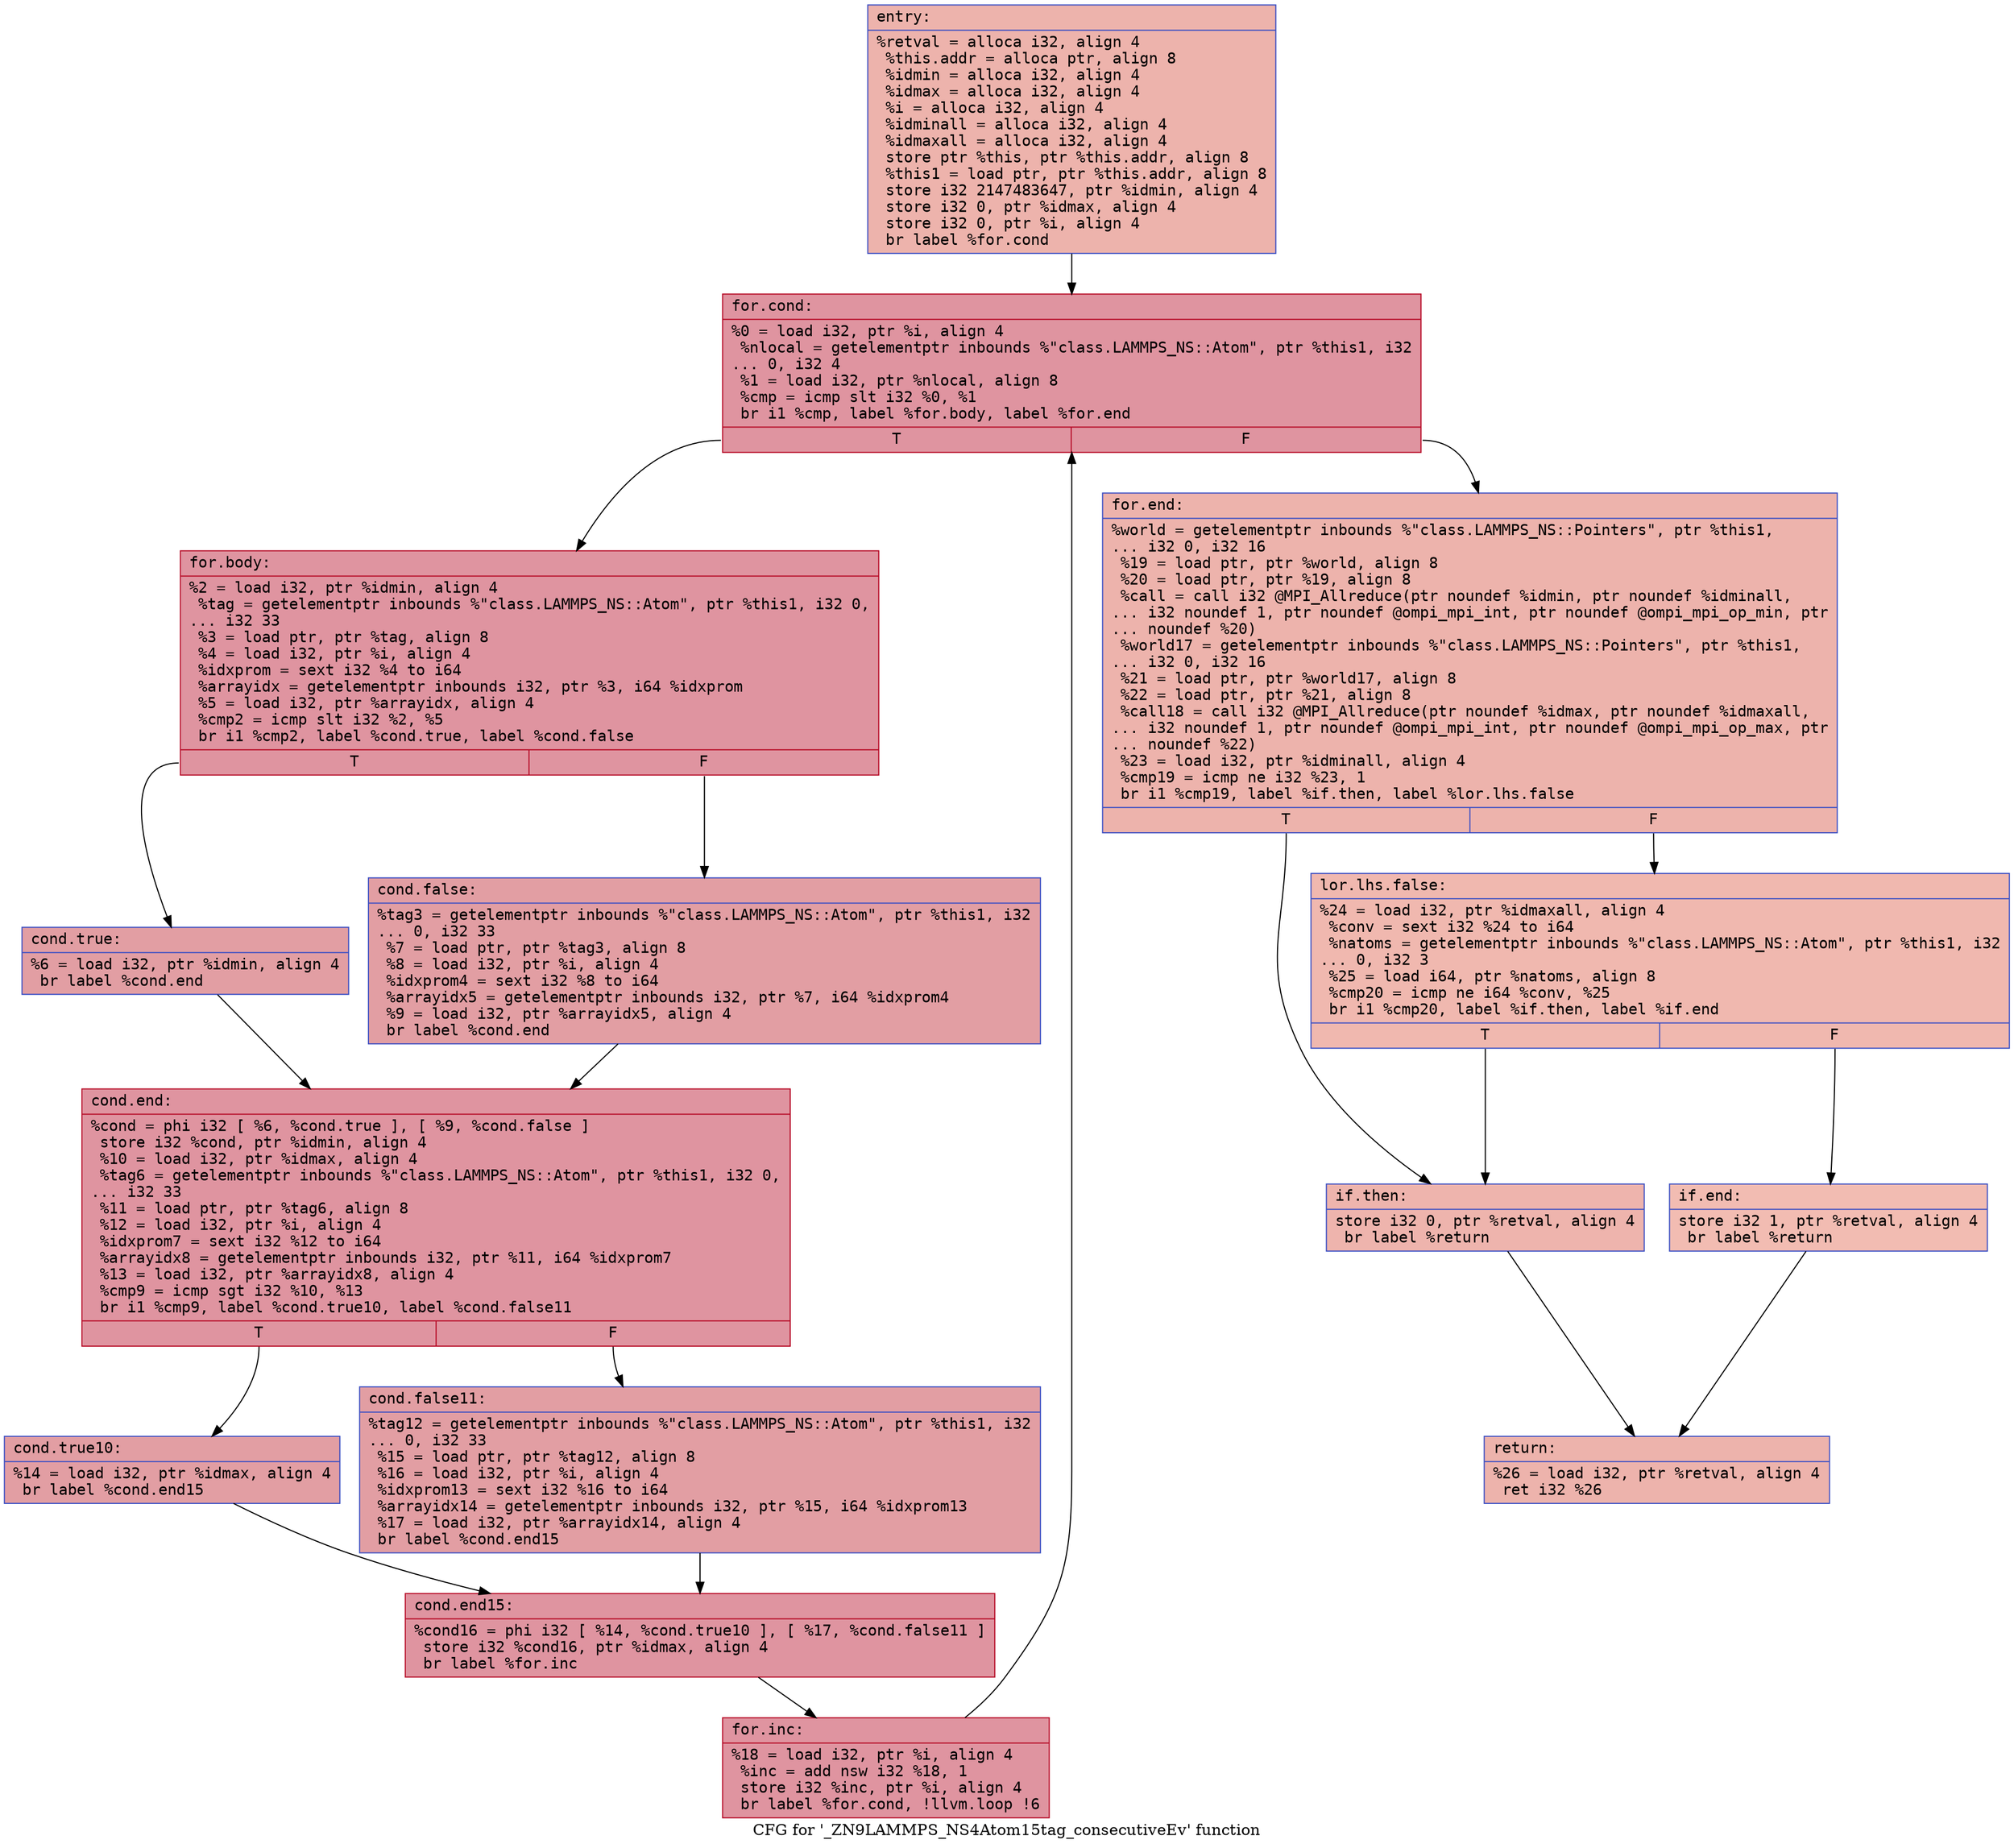 digraph "CFG for '_ZN9LAMMPS_NS4Atom15tag_consecutiveEv' function" {
	label="CFG for '_ZN9LAMMPS_NS4Atom15tag_consecutiveEv' function";

	Node0x55aea8e5e0c0 [shape=record,color="#3d50c3ff", style=filled, fillcolor="#d6524470" fontname="Courier",label="{entry:\l|  %retval = alloca i32, align 4\l  %this.addr = alloca ptr, align 8\l  %idmin = alloca i32, align 4\l  %idmax = alloca i32, align 4\l  %i = alloca i32, align 4\l  %idminall = alloca i32, align 4\l  %idmaxall = alloca i32, align 4\l  store ptr %this, ptr %this.addr, align 8\l  %this1 = load ptr, ptr %this.addr, align 8\l  store i32 2147483647, ptr %idmin, align 4\l  store i32 0, ptr %idmax, align 4\l  store i32 0, ptr %i, align 4\l  br label %for.cond\l}"];
	Node0x55aea8e5e0c0 -> Node0x55aea8e5e7f0[tooltip="entry -> for.cond\nProbability 100.00%" ];
	Node0x55aea8e5e7f0 [shape=record,color="#b70d28ff", style=filled, fillcolor="#b70d2870" fontname="Courier",label="{for.cond:\l|  %0 = load i32, ptr %i, align 4\l  %nlocal = getelementptr inbounds %\"class.LAMMPS_NS::Atom\", ptr %this1, i32\l... 0, i32 4\l  %1 = load i32, ptr %nlocal, align 8\l  %cmp = icmp slt i32 %0, %1\l  br i1 %cmp, label %for.body, label %for.end\l|{<s0>T|<s1>F}}"];
	Node0x55aea8e5e7f0:s0 -> Node0x55aea8e5dfc0[tooltip="for.cond -> for.body\nProbability 96.88%" ];
	Node0x55aea8e5e7f0:s1 -> Node0x55aea8e5e040[tooltip="for.cond -> for.end\nProbability 3.12%" ];
	Node0x55aea8e5dfc0 [shape=record,color="#b70d28ff", style=filled, fillcolor="#b70d2870" fontname="Courier",label="{for.body:\l|  %2 = load i32, ptr %idmin, align 4\l  %tag = getelementptr inbounds %\"class.LAMMPS_NS::Atom\", ptr %this1, i32 0,\l... i32 33\l  %3 = load ptr, ptr %tag, align 8\l  %4 = load i32, ptr %i, align 4\l  %idxprom = sext i32 %4 to i64\l  %arrayidx = getelementptr inbounds i32, ptr %3, i64 %idxprom\l  %5 = load i32, ptr %arrayidx, align 4\l  %cmp2 = icmp slt i32 %2, %5\l  br i1 %cmp2, label %cond.true, label %cond.false\l|{<s0>T|<s1>F}}"];
	Node0x55aea8e5dfc0:s0 -> Node0x55aea8e5f1f0[tooltip="for.body -> cond.true\nProbability 50.00%" ];
	Node0x55aea8e5dfc0:s1 -> Node0x55aea8e5f270[tooltip="for.body -> cond.false\nProbability 50.00%" ];
	Node0x55aea8e5f1f0 [shape=record,color="#3d50c3ff", style=filled, fillcolor="#be242e70" fontname="Courier",label="{cond.true:\l|  %6 = load i32, ptr %idmin, align 4\l  br label %cond.end\l}"];
	Node0x55aea8e5f1f0 -> Node0x55aea8e5f420[tooltip="cond.true -> cond.end\nProbability 100.00%" ];
	Node0x55aea8e5f270 [shape=record,color="#3d50c3ff", style=filled, fillcolor="#be242e70" fontname="Courier",label="{cond.false:\l|  %tag3 = getelementptr inbounds %\"class.LAMMPS_NS::Atom\", ptr %this1, i32\l... 0, i32 33\l  %7 = load ptr, ptr %tag3, align 8\l  %8 = load i32, ptr %i, align 4\l  %idxprom4 = sext i32 %8 to i64\l  %arrayidx5 = getelementptr inbounds i32, ptr %7, i64 %idxprom4\l  %9 = load i32, ptr %arrayidx5, align 4\l  br label %cond.end\l}"];
	Node0x55aea8e5f270 -> Node0x55aea8e5f420[tooltip="cond.false -> cond.end\nProbability 100.00%" ];
	Node0x55aea8e5f420 [shape=record,color="#b70d28ff", style=filled, fillcolor="#b70d2870" fontname="Courier",label="{cond.end:\l|  %cond = phi i32 [ %6, %cond.true ], [ %9, %cond.false ]\l  store i32 %cond, ptr %idmin, align 4\l  %10 = load i32, ptr %idmax, align 4\l  %tag6 = getelementptr inbounds %\"class.LAMMPS_NS::Atom\", ptr %this1, i32 0,\l... i32 33\l  %11 = load ptr, ptr %tag6, align 8\l  %12 = load i32, ptr %i, align 4\l  %idxprom7 = sext i32 %12 to i64\l  %arrayidx8 = getelementptr inbounds i32, ptr %11, i64 %idxprom7\l  %13 = load i32, ptr %arrayidx8, align 4\l  %cmp9 = icmp sgt i32 %10, %13\l  br i1 %cmp9, label %cond.true10, label %cond.false11\l|{<s0>T|<s1>F}}"];
	Node0x55aea8e5f420:s0 -> Node0x55aea8e60030[tooltip="cond.end -> cond.true10\nProbability 50.00%" ];
	Node0x55aea8e5f420:s1 -> Node0x55aea8e600b0[tooltip="cond.end -> cond.false11\nProbability 50.00%" ];
	Node0x55aea8e60030 [shape=record,color="#3d50c3ff", style=filled, fillcolor="#be242e70" fontname="Courier",label="{cond.true10:\l|  %14 = load i32, ptr %idmax, align 4\l  br label %cond.end15\l}"];
	Node0x55aea8e60030 -> Node0x55aea8e60260[tooltip="cond.true10 -> cond.end15\nProbability 100.00%" ];
	Node0x55aea8e600b0 [shape=record,color="#3d50c3ff", style=filled, fillcolor="#be242e70" fontname="Courier",label="{cond.false11:\l|  %tag12 = getelementptr inbounds %\"class.LAMMPS_NS::Atom\", ptr %this1, i32\l... 0, i32 33\l  %15 = load ptr, ptr %tag12, align 8\l  %16 = load i32, ptr %i, align 4\l  %idxprom13 = sext i32 %16 to i64\l  %arrayidx14 = getelementptr inbounds i32, ptr %15, i64 %idxprom13\l  %17 = load i32, ptr %arrayidx14, align 4\l  br label %cond.end15\l}"];
	Node0x55aea8e600b0 -> Node0x55aea8e60260[tooltip="cond.false11 -> cond.end15\nProbability 100.00%" ];
	Node0x55aea8e60260 [shape=record,color="#b70d28ff", style=filled, fillcolor="#b70d2870" fontname="Courier",label="{cond.end15:\l|  %cond16 = phi i32 [ %14, %cond.true10 ], [ %17, %cond.false11 ]\l  store i32 %cond16, ptr %idmax, align 4\l  br label %for.inc\l}"];
	Node0x55aea8e60260 -> Node0x55aea8e60850[tooltip="cond.end15 -> for.inc\nProbability 100.00%" ];
	Node0x55aea8e60850 [shape=record,color="#b70d28ff", style=filled, fillcolor="#b70d2870" fontname="Courier",label="{for.inc:\l|  %18 = load i32, ptr %i, align 4\l  %inc = add nsw i32 %18, 1\l  store i32 %inc, ptr %i, align 4\l  br label %for.cond, !llvm.loop !6\l}"];
	Node0x55aea8e60850 -> Node0x55aea8e5e7f0[tooltip="for.inc -> for.cond\nProbability 100.00%" ];
	Node0x55aea8e5e040 [shape=record,color="#3d50c3ff", style=filled, fillcolor="#d6524470" fontname="Courier",label="{for.end:\l|  %world = getelementptr inbounds %\"class.LAMMPS_NS::Pointers\", ptr %this1,\l... i32 0, i32 16\l  %19 = load ptr, ptr %world, align 8\l  %20 = load ptr, ptr %19, align 8\l  %call = call i32 @MPI_Allreduce(ptr noundef %idmin, ptr noundef %idminall,\l... i32 noundef 1, ptr noundef @ompi_mpi_int, ptr noundef @ompi_mpi_op_min, ptr\l... noundef %20)\l  %world17 = getelementptr inbounds %\"class.LAMMPS_NS::Pointers\", ptr %this1,\l... i32 0, i32 16\l  %21 = load ptr, ptr %world17, align 8\l  %22 = load ptr, ptr %21, align 8\l  %call18 = call i32 @MPI_Allreduce(ptr noundef %idmax, ptr noundef %idmaxall,\l... i32 noundef 1, ptr noundef @ompi_mpi_int, ptr noundef @ompi_mpi_op_max, ptr\l... noundef %22)\l  %23 = load i32, ptr %idminall, align 4\l  %cmp19 = icmp ne i32 %23, 1\l  br i1 %cmp19, label %if.then, label %lor.lhs.false\l|{<s0>T|<s1>F}}"];
	Node0x55aea8e5e040:s0 -> Node0x55aea8e61540[tooltip="for.end -> if.then\nProbability 50.00%" ];
	Node0x55aea8e5e040:s1 -> Node0x55aea8e615b0[tooltip="for.end -> lor.lhs.false\nProbability 50.00%" ];
	Node0x55aea8e615b0 [shape=record,color="#3d50c3ff", style=filled, fillcolor="#dc5d4a70" fontname="Courier",label="{lor.lhs.false:\l|  %24 = load i32, ptr %idmaxall, align 4\l  %conv = sext i32 %24 to i64\l  %natoms = getelementptr inbounds %\"class.LAMMPS_NS::Atom\", ptr %this1, i32\l... 0, i32 3\l  %25 = load i64, ptr %natoms, align 8\l  %cmp20 = icmp ne i64 %conv, %25\l  br i1 %cmp20, label %if.then, label %if.end\l|{<s0>T|<s1>F}}"];
	Node0x55aea8e615b0:s0 -> Node0x55aea8e61540[tooltip="lor.lhs.false -> if.then\nProbability 50.00%" ];
	Node0x55aea8e615b0:s1 -> Node0x55aea8e5f7f0[tooltip="lor.lhs.false -> if.end\nProbability 50.00%" ];
	Node0x55aea8e61540 [shape=record,color="#3d50c3ff", style=filled, fillcolor="#d8564670" fontname="Courier",label="{if.then:\l|  store i32 0, ptr %retval, align 4\l  br label %return\l}"];
	Node0x55aea8e61540 -> Node0x55aea8e5f9b0[tooltip="if.then -> return\nProbability 100.00%" ];
	Node0x55aea8e5f7f0 [shape=record,color="#3d50c3ff", style=filled, fillcolor="#e1675170" fontname="Courier",label="{if.end:\l|  store i32 1, ptr %retval, align 4\l  br label %return\l}"];
	Node0x55aea8e5f7f0 -> Node0x55aea8e5f9b0[tooltip="if.end -> return\nProbability 100.00%" ];
	Node0x55aea8e5f9b0 [shape=record,color="#3d50c3ff", style=filled, fillcolor="#d6524470" fontname="Courier",label="{return:\l|  %26 = load i32, ptr %retval, align 4\l  ret i32 %26\l}"];
}
